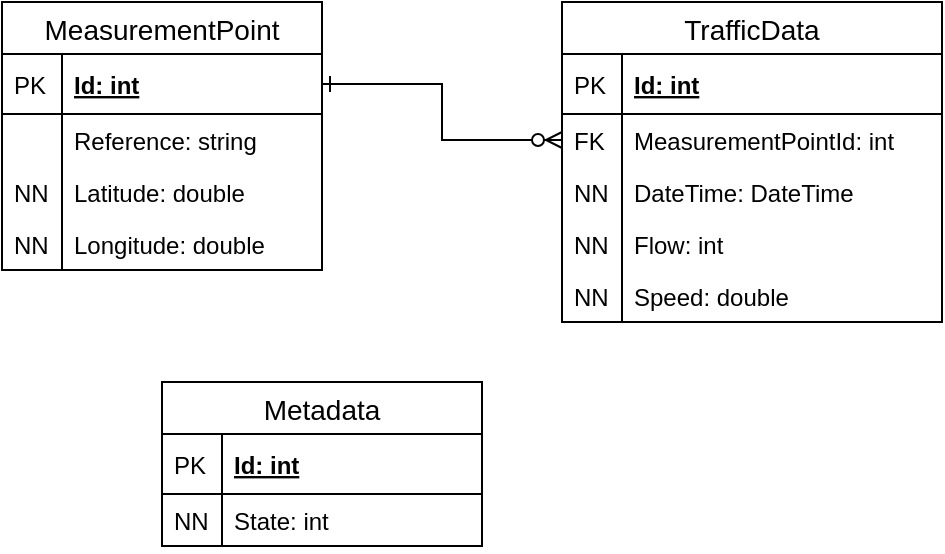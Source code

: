 <mxfile version="12.9.13" type="device"><diagram id="1Glpo754TPHHDxtAoAZs" name="Page-1"><mxGraphModel dx="1086" dy="806" grid="1" gridSize="10" guides="1" tooltips="1" connect="1" arrows="1" fold="1" page="1" pageScale="1" pageWidth="827" pageHeight="1169" math="0" shadow="0"><root><mxCell id="0"/><mxCell id="1" parent="0"/><mxCell id="IY6gkrtd5c-9I002ZLVA-1" value="MeasurementPoint" style="swimlane;fontStyle=0;childLayout=stackLayout;horizontal=1;startSize=26;horizontalStack=0;resizeParent=1;resizeParentMax=0;resizeLast=0;collapsible=1;marginBottom=0;align=center;fontSize=14;" parent="1" vertex="1"><mxGeometry x="160" y="120" width="160" height="134" as="geometry"/></mxCell><mxCell id="IY6gkrtd5c-9I002ZLVA-2" value="Id: int" style="shape=partialRectangle;top=0;left=0;right=0;bottom=1;align=left;verticalAlign=middle;fillColor=none;spacingLeft=34;spacingRight=4;overflow=hidden;rotatable=0;points=[[0,0.5],[1,0.5]];portConstraint=eastwest;dropTarget=0;fontStyle=5;fontSize=12;" parent="IY6gkrtd5c-9I002ZLVA-1" vertex="1"><mxGeometry y="26" width="160" height="30" as="geometry"/></mxCell><mxCell id="IY6gkrtd5c-9I002ZLVA-3" value="PK" style="shape=partialRectangle;top=0;left=0;bottom=0;fillColor=none;align=left;verticalAlign=middle;spacingLeft=4;spacingRight=4;overflow=hidden;rotatable=0;points=[];portConstraint=eastwest;part=1;fontSize=12;" parent="IY6gkrtd5c-9I002ZLVA-2" vertex="1" connectable="0"><mxGeometry width="30" height="30" as="geometry"/></mxCell><mxCell id="IY6gkrtd5c-9I002ZLVA-4" value="Reference: string" style="shape=partialRectangle;top=0;left=0;right=0;bottom=0;align=left;verticalAlign=top;fillColor=none;spacingLeft=34;spacingRight=4;overflow=hidden;rotatable=0;points=[[0,0.5],[1,0.5]];portConstraint=eastwest;dropTarget=0;fontSize=12;" parent="IY6gkrtd5c-9I002ZLVA-1" vertex="1"><mxGeometry y="56" width="160" height="26" as="geometry"/></mxCell><mxCell id="IY6gkrtd5c-9I002ZLVA-5" value="" style="shape=partialRectangle;top=0;left=0;bottom=0;fillColor=none;align=left;verticalAlign=top;spacingLeft=4;spacingRight=4;overflow=hidden;rotatable=0;points=[];portConstraint=eastwest;part=1;fontSize=12;" parent="IY6gkrtd5c-9I002ZLVA-4" vertex="1" connectable="0"><mxGeometry width="30" height="26" as="geometry"/></mxCell><mxCell id="IY6gkrtd5c-9I002ZLVA-6" value="Latitude: double" style="shape=partialRectangle;top=0;left=0;right=0;bottom=0;align=left;verticalAlign=top;fillColor=none;spacingLeft=34;spacingRight=4;overflow=hidden;rotatable=0;points=[[0,0.5],[1,0.5]];portConstraint=eastwest;dropTarget=0;fontSize=12;" parent="IY6gkrtd5c-9I002ZLVA-1" vertex="1"><mxGeometry y="82" width="160" height="26" as="geometry"/></mxCell><mxCell id="IY6gkrtd5c-9I002ZLVA-7" value="NN" style="shape=partialRectangle;top=0;left=0;bottom=0;fillColor=none;align=left;verticalAlign=top;spacingLeft=4;spacingRight=4;overflow=hidden;rotatable=0;points=[];portConstraint=eastwest;part=1;fontSize=12;" parent="IY6gkrtd5c-9I002ZLVA-6" vertex="1" connectable="0"><mxGeometry width="30" height="26" as="geometry"/></mxCell><mxCell id="IY6gkrtd5c-9I002ZLVA-8" value="Longitude: double" style="shape=partialRectangle;top=0;left=0;right=0;bottom=0;align=left;verticalAlign=top;fillColor=none;spacingLeft=34;spacingRight=4;overflow=hidden;rotatable=0;points=[[0,0.5],[1,0.5]];portConstraint=eastwest;dropTarget=0;fontSize=12;" parent="IY6gkrtd5c-9I002ZLVA-1" vertex="1"><mxGeometry y="108" width="160" height="26" as="geometry"/></mxCell><mxCell id="IY6gkrtd5c-9I002ZLVA-9" value="NN" style="shape=partialRectangle;top=0;left=0;bottom=0;fillColor=none;align=left;verticalAlign=top;spacingLeft=4;spacingRight=4;overflow=hidden;rotatable=0;points=[];portConstraint=eastwest;part=1;fontSize=12;" parent="IY6gkrtd5c-9I002ZLVA-8" vertex="1" connectable="0"><mxGeometry width="30" height="26" as="geometry"/></mxCell><mxCell id="IY6gkrtd5c-9I002ZLVA-27" value="TrafficData" style="swimlane;fontStyle=0;childLayout=stackLayout;horizontal=1;startSize=26;horizontalStack=0;resizeParent=1;resizeParentMax=0;resizeLast=0;collapsible=1;marginBottom=0;align=center;fontSize=14;" parent="1" vertex="1"><mxGeometry x="440" y="120" width="190" height="160" as="geometry"/></mxCell><mxCell id="IY6gkrtd5c-9I002ZLVA-28" value="Id: int" style="shape=partialRectangle;top=0;left=0;right=0;bottom=1;align=left;verticalAlign=middle;fillColor=none;spacingLeft=34;spacingRight=4;overflow=hidden;rotatable=0;points=[[0,0.5],[1,0.5]];portConstraint=eastwest;dropTarget=0;fontStyle=5;fontSize=12;" parent="IY6gkrtd5c-9I002ZLVA-27" vertex="1"><mxGeometry y="26" width="190" height="30" as="geometry"/></mxCell><mxCell id="IY6gkrtd5c-9I002ZLVA-29" value="PK" style="shape=partialRectangle;top=0;left=0;bottom=0;fillColor=none;align=left;verticalAlign=middle;spacingLeft=4;spacingRight=4;overflow=hidden;rotatable=0;points=[];portConstraint=eastwest;part=1;fontSize=12;" parent="IY6gkrtd5c-9I002ZLVA-28" vertex="1" connectable="0"><mxGeometry width="30" height="30" as="geometry"/></mxCell><mxCell id="IY6gkrtd5c-9I002ZLVA-30" value="MeasurementPointId: int" style="shape=partialRectangle;top=0;left=0;right=0;bottom=0;align=left;verticalAlign=top;fillColor=none;spacingLeft=34;spacingRight=4;overflow=hidden;rotatable=0;points=[[0,0.5],[1,0.5]];portConstraint=eastwest;dropTarget=0;fontSize=12;" parent="IY6gkrtd5c-9I002ZLVA-27" vertex="1"><mxGeometry y="56" width="190" height="26" as="geometry"/></mxCell><mxCell id="IY6gkrtd5c-9I002ZLVA-31" value="FK" style="shape=partialRectangle;top=0;left=0;bottom=0;fillColor=none;align=left;verticalAlign=top;spacingLeft=4;spacingRight=4;overflow=hidden;rotatable=0;points=[];portConstraint=eastwest;part=1;fontSize=12;" parent="IY6gkrtd5c-9I002ZLVA-30" vertex="1" connectable="0"><mxGeometry width="30" height="26" as="geometry"/></mxCell><mxCell id="IY6gkrtd5c-9I002ZLVA-32" value="DateTime: DateTime" style="shape=partialRectangle;top=0;left=0;right=0;bottom=0;align=left;verticalAlign=top;fillColor=none;spacingLeft=34;spacingRight=4;overflow=hidden;rotatable=0;points=[[0,0.5],[1,0.5]];portConstraint=eastwest;dropTarget=0;fontSize=12;" parent="IY6gkrtd5c-9I002ZLVA-27" vertex="1"><mxGeometry y="82" width="190" height="26" as="geometry"/></mxCell><mxCell id="IY6gkrtd5c-9I002ZLVA-33" value="NN" style="shape=partialRectangle;top=0;left=0;bottom=0;fillColor=none;align=left;verticalAlign=top;spacingLeft=4;spacingRight=4;overflow=hidden;rotatable=0;points=[];portConstraint=eastwest;part=1;fontSize=12;" parent="IY6gkrtd5c-9I002ZLVA-32" vertex="1" connectable="0"><mxGeometry width="30" height="26" as="geometry"/></mxCell><mxCell id="IY6gkrtd5c-9I002ZLVA-34" value="Flow: int" style="shape=partialRectangle;top=0;left=0;right=0;bottom=0;align=left;verticalAlign=top;fillColor=none;spacingLeft=34;spacingRight=4;overflow=hidden;rotatable=0;points=[[0,0.5],[1,0.5]];portConstraint=eastwest;dropTarget=0;fontSize=12;" parent="IY6gkrtd5c-9I002ZLVA-27" vertex="1"><mxGeometry y="108" width="190" height="26" as="geometry"/></mxCell><mxCell id="IY6gkrtd5c-9I002ZLVA-35" value="NN" style="shape=partialRectangle;top=0;left=0;bottom=0;fillColor=none;align=left;verticalAlign=top;spacingLeft=4;spacingRight=4;overflow=hidden;rotatable=0;points=[];portConstraint=eastwest;part=1;fontSize=12;" parent="IY6gkrtd5c-9I002ZLVA-34" vertex="1" connectable="0"><mxGeometry width="30" height="26" as="geometry"/></mxCell><mxCell id="IY6gkrtd5c-9I002ZLVA-36" value="Speed: double" style="shape=partialRectangle;top=0;left=0;right=0;bottom=0;align=left;verticalAlign=top;fillColor=none;spacingLeft=34;spacingRight=4;overflow=hidden;rotatable=0;points=[[0,0.5],[1,0.5]];portConstraint=eastwest;dropTarget=0;fontSize=12;" parent="IY6gkrtd5c-9I002ZLVA-27" vertex="1"><mxGeometry y="134" width="190" height="26" as="geometry"/></mxCell><mxCell id="IY6gkrtd5c-9I002ZLVA-37" value="NN" style="shape=partialRectangle;top=0;left=0;bottom=0;fillColor=none;align=left;verticalAlign=top;spacingLeft=4;spacingRight=4;overflow=hidden;rotatable=0;points=[];portConstraint=eastwest;part=1;fontSize=12;" parent="IY6gkrtd5c-9I002ZLVA-36" vertex="1" connectable="0"><mxGeometry width="30" height="26" as="geometry"/></mxCell><mxCell id="IY6gkrtd5c-9I002ZLVA-41" style="edgeStyle=orthogonalEdgeStyle;rounded=0;orthogonalLoop=1;jettySize=auto;html=1;exitX=1;exitY=0.5;exitDx=0;exitDy=0;entryX=0;entryY=0.5;entryDx=0;entryDy=0;endArrow=ERzeroToMany;endFill=1;startArrow=ERone;startFill=0;" parent="1" source="IY6gkrtd5c-9I002ZLVA-2" target="IY6gkrtd5c-9I002ZLVA-30" edge="1"><mxGeometry relative="1" as="geometry"/></mxCell><mxCell id="TSnCUTCFb4qlXhNeg5ER-1" value="Metadata" style="swimlane;fontStyle=0;childLayout=stackLayout;horizontal=1;startSize=26;horizontalStack=0;resizeParent=1;resizeParentMax=0;resizeLast=0;collapsible=1;marginBottom=0;align=center;fontSize=14;" parent="1" vertex="1"><mxGeometry x="240" y="310" width="160" height="82" as="geometry"/></mxCell><mxCell id="TSnCUTCFb4qlXhNeg5ER-2" value="Id: int" style="shape=partialRectangle;top=0;left=0;right=0;bottom=1;align=left;verticalAlign=middle;fillColor=none;spacingLeft=34;spacingRight=4;overflow=hidden;rotatable=0;points=[[0,0.5],[1,0.5]];portConstraint=eastwest;dropTarget=0;fontStyle=5;fontSize=12;" parent="TSnCUTCFb4qlXhNeg5ER-1" vertex="1"><mxGeometry y="26" width="160" height="30" as="geometry"/></mxCell><mxCell id="TSnCUTCFb4qlXhNeg5ER-3" value="PK" style="shape=partialRectangle;top=0;left=0;bottom=0;fillColor=none;align=left;verticalAlign=middle;spacingLeft=4;spacingRight=4;overflow=hidden;rotatable=0;points=[];portConstraint=eastwest;part=1;fontSize=12;" parent="TSnCUTCFb4qlXhNeg5ER-2" vertex="1" connectable="0"><mxGeometry width="30" height="30" as="geometry"/></mxCell><mxCell id="TSnCUTCFb4qlXhNeg5ER-4" value="State: int" style="shape=partialRectangle;top=0;left=0;right=0;bottom=0;align=left;verticalAlign=top;fillColor=none;spacingLeft=34;spacingRight=4;overflow=hidden;rotatable=0;points=[[0,0.5],[1,0.5]];portConstraint=eastwest;dropTarget=0;fontSize=12;" parent="TSnCUTCFb4qlXhNeg5ER-1" vertex="1"><mxGeometry y="56" width="160" height="26" as="geometry"/></mxCell><mxCell id="TSnCUTCFb4qlXhNeg5ER-5" value="NN" style="shape=partialRectangle;top=0;left=0;bottom=0;fillColor=none;align=left;verticalAlign=top;spacingLeft=4;spacingRight=4;overflow=hidden;rotatable=0;points=[];portConstraint=eastwest;part=1;fontSize=12;" parent="TSnCUTCFb4qlXhNeg5ER-4" vertex="1" connectable="0"><mxGeometry width="30" height="26" as="geometry"/></mxCell></root></mxGraphModel></diagram></mxfile>